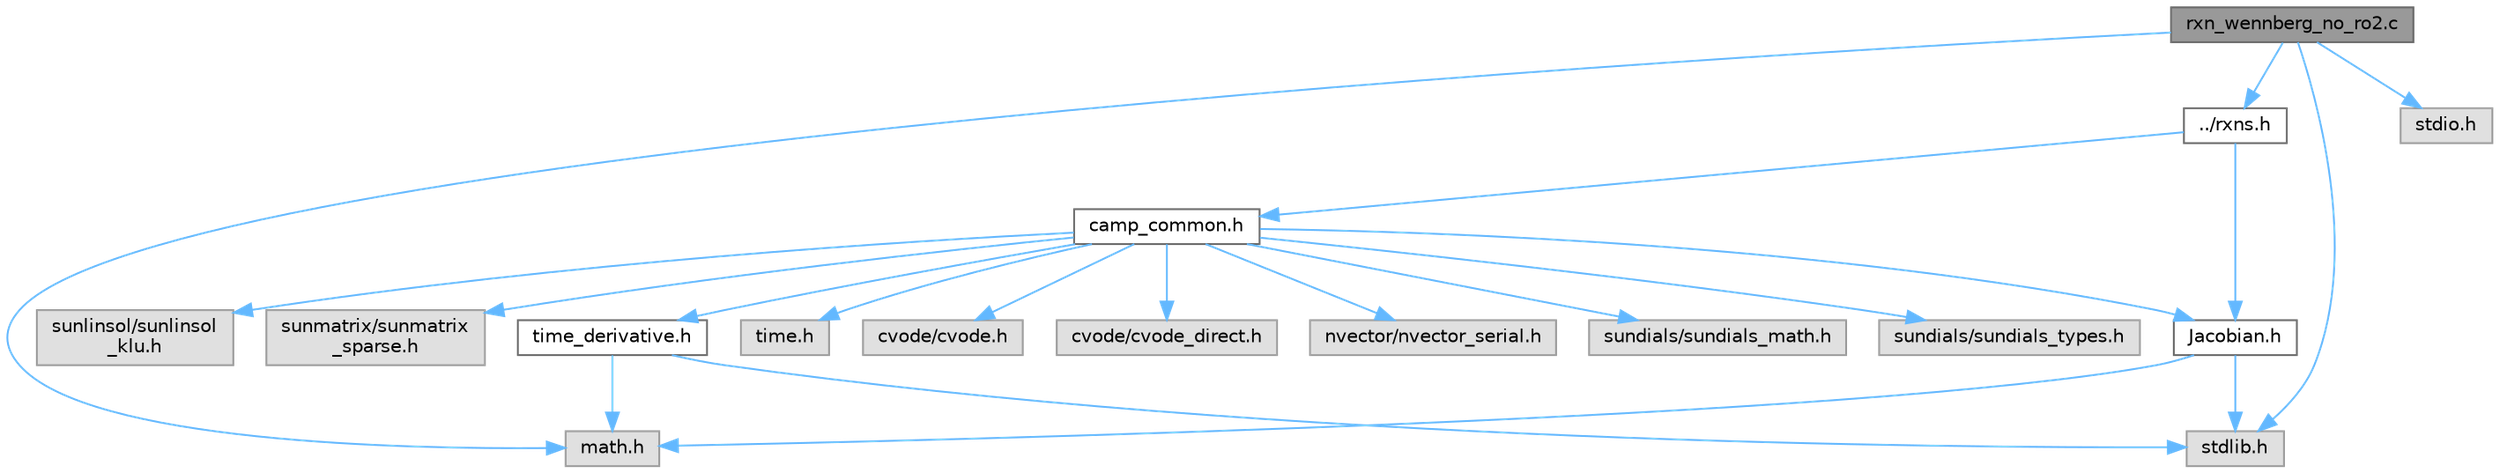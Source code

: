 digraph "rxn_wennberg_no_ro2.c"
{
 // LATEX_PDF_SIZE
  bgcolor="transparent";
  edge [fontname=Helvetica,fontsize=10,labelfontname=Helvetica,labelfontsize=10];
  node [fontname=Helvetica,fontsize=10,shape=box,height=0.2,width=0.4];
  Node1 [label="rxn_wennberg_no_ro2.c",height=0.2,width=0.4,color="gray40", fillcolor="grey60", style="filled", fontcolor="black",tooltip="Wennberg NO + RO2 reaction solver functions."];
  Node1 -> Node2 [color="steelblue1",style="solid"];
  Node2 [label="math.h",height=0.2,width=0.4,color="grey60", fillcolor="#E0E0E0", style="filled",tooltip=" "];
  Node1 -> Node3 [color="steelblue1",style="solid"];
  Node3 [label="stdio.h",height=0.2,width=0.4,color="grey60", fillcolor="#E0E0E0", style="filled",tooltip=" "];
  Node1 -> Node4 [color="steelblue1",style="solid"];
  Node4 [label="stdlib.h",height=0.2,width=0.4,color="grey60", fillcolor="#E0E0E0", style="filled",tooltip=" "];
  Node1 -> Node5 [color="steelblue1",style="solid"];
  Node5 [label="../rxns.h",height=0.2,width=0.4,color="grey40", fillcolor="white", style="filled",URL="$rxns_8h.html",tooltip="Header file for reaction solver functions."];
  Node5 -> Node6 [color="steelblue1",style="solid"];
  Node6 [label="Jacobian.h",height=0.2,width=0.4,color="grey40", fillcolor="white", style="filled",URL="$_jacobian_8h.html",tooltip="Header for the Jacobian structure and related functions."];
  Node6 -> Node2 [color="steelblue1",style="solid"];
  Node6 -> Node4 [color="steelblue1",style="solid"];
  Node5 -> Node7 [color="steelblue1",style="solid"];
  Node7 [label="camp_common.h",height=0.2,width=0.4,color="grey40", fillcolor="white", style="filled",URL="$camp__common_8h.html",tooltip="Header file for common constants and structures."];
  Node7 -> Node8 [color="steelblue1",style="solid"];
  Node8 [label="time.h",height=0.2,width=0.4,color="grey60", fillcolor="#E0E0E0", style="filled",tooltip=" "];
  Node7 -> Node6 [color="steelblue1",style="solid"];
  Node7 -> Node9 [color="steelblue1",style="solid"];
  Node9 [label="time_derivative.h",height=0.2,width=0.4,color="grey40", fillcolor="white", style="filled",URL="$time__derivative_8h.html",tooltip="Header for the time derivative structure and related functions."];
  Node9 -> Node2 [color="steelblue1",style="solid"];
  Node9 -> Node4 [color="steelblue1",style="solid"];
  Node7 -> Node10 [color="steelblue1",style="solid"];
  Node10 [label="cvode/cvode.h",height=0.2,width=0.4,color="grey60", fillcolor="#E0E0E0", style="filled",tooltip=" "];
  Node7 -> Node11 [color="steelblue1",style="solid"];
  Node11 [label="cvode/cvode_direct.h",height=0.2,width=0.4,color="grey60", fillcolor="#E0E0E0", style="filled",tooltip=" "];
  Node7 -> Node12 [color="steelblue1",style="solid"];
  Node12 [label="nvector/nvector_serial.h",height=0.2,width=0.4,color="grey60", fillcolor="#E0E0E0", style="filled",tooltip=" "];
  Node7 -> Node13 [color="steelblue1",style="solid"];
  Node13 [label="sundials/sundials_math.h",height=0.2,width=0.4,color="grey60", fillcolor="#E0E0E0", style="filled",tooltip=" "];
  Node7 -> Node14 [color="steelblue1",style="solid"];
  Node14 [label="sundials/sundials_types.h",height=0.2,width=0.4,color="grey60", fillcolor="#E0E0E0", style="filled",tooltip=" "];
  Node7 -> Node15 [color="steelblue1",style="solid"];
  Node15 [label="sunlinsol/sunlinsol\l_klu.h",height=0.2,width=0.4,color="grey60", fillcolor="#E0E0E0", style="filled",tooltip=" "];
  Node7 -> Node16 [color="steelblue1",style="solid"];
  Node16 [label="sunmatrix/sunmatrix\l_sparse.h",height=0.2,width=0.4,color="grey60", fillcolor="#E0E0E0", style="filled",tooltip=" "];
}
